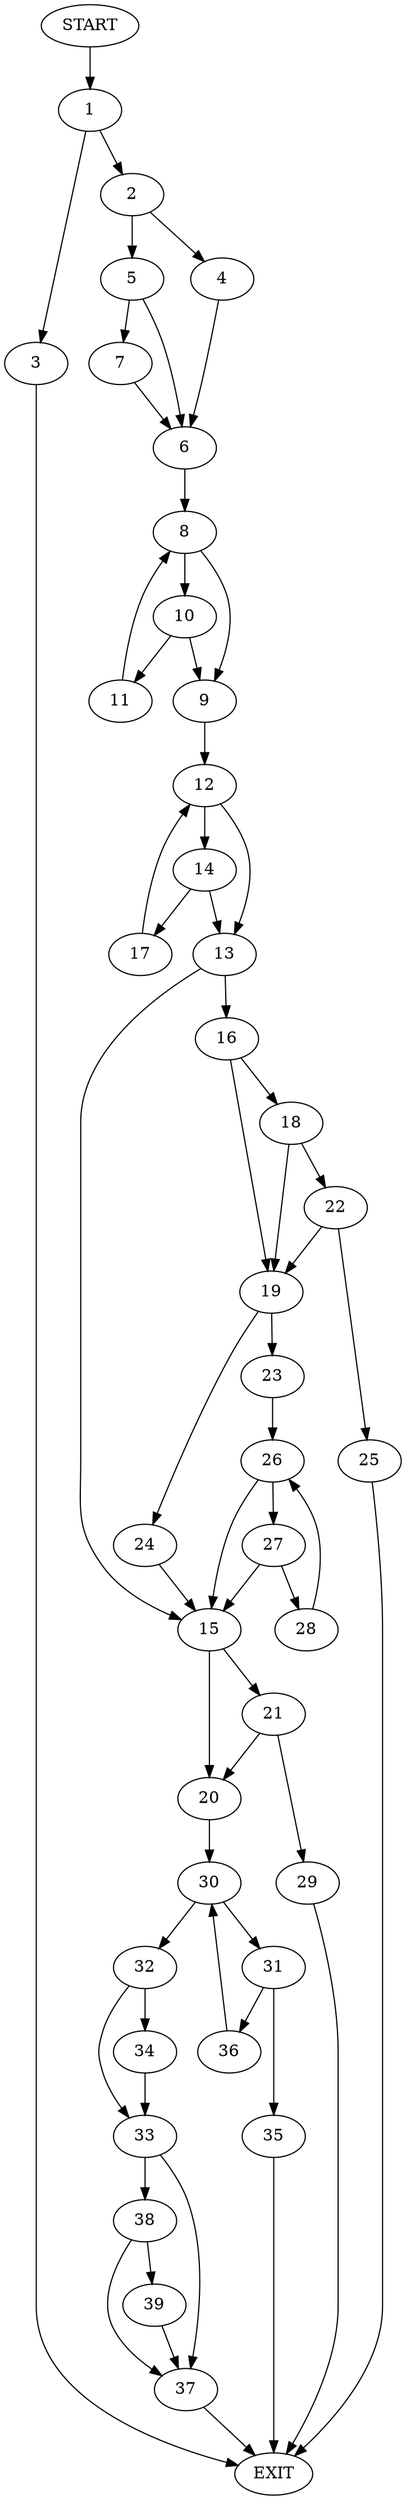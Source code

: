 digraph {
0 [label="START"]
40 [label="EXIT"]
0 -> 1
1 -> 2
1 -> 3
2 -> 4
2 -> 5
3 -> 40
4 -> 6
5 -> 6
5 -> 7
6 -> 8
7 -> 6
8 -> 9
8 -> 10
10 -> 11
10 -> 9
9 -> 12
11 -> 8
12 -> 13
12 -> 14
13 -> 15
13 -> 16
14 -> 17
14 -> 13
17 -> 12
16 -> 18
16 -> 19
15 -> 20
15 -> 21
18 -> 22
18 -> 19
19 -> 23
19 -> 24
22 -> 25
22 -> 19
25 -> 40
24 -> 15
23 -> 26
26 -> 27
26 -> 15
27 -> 28
27 -> 15
28 -> 26
21 -> 29
21 -> 20
20 -> 30
29 -> 40
30 -> 31
30 -> 32
32 -> 33
32 -> 34
31 -> 35
31 -> 36
35 -> 40
36 -> 30
34 -> 33
33 -> 37
33 -> 38
38 -> 37
38 -> 39
37 -> 40
39 -> 37
}
